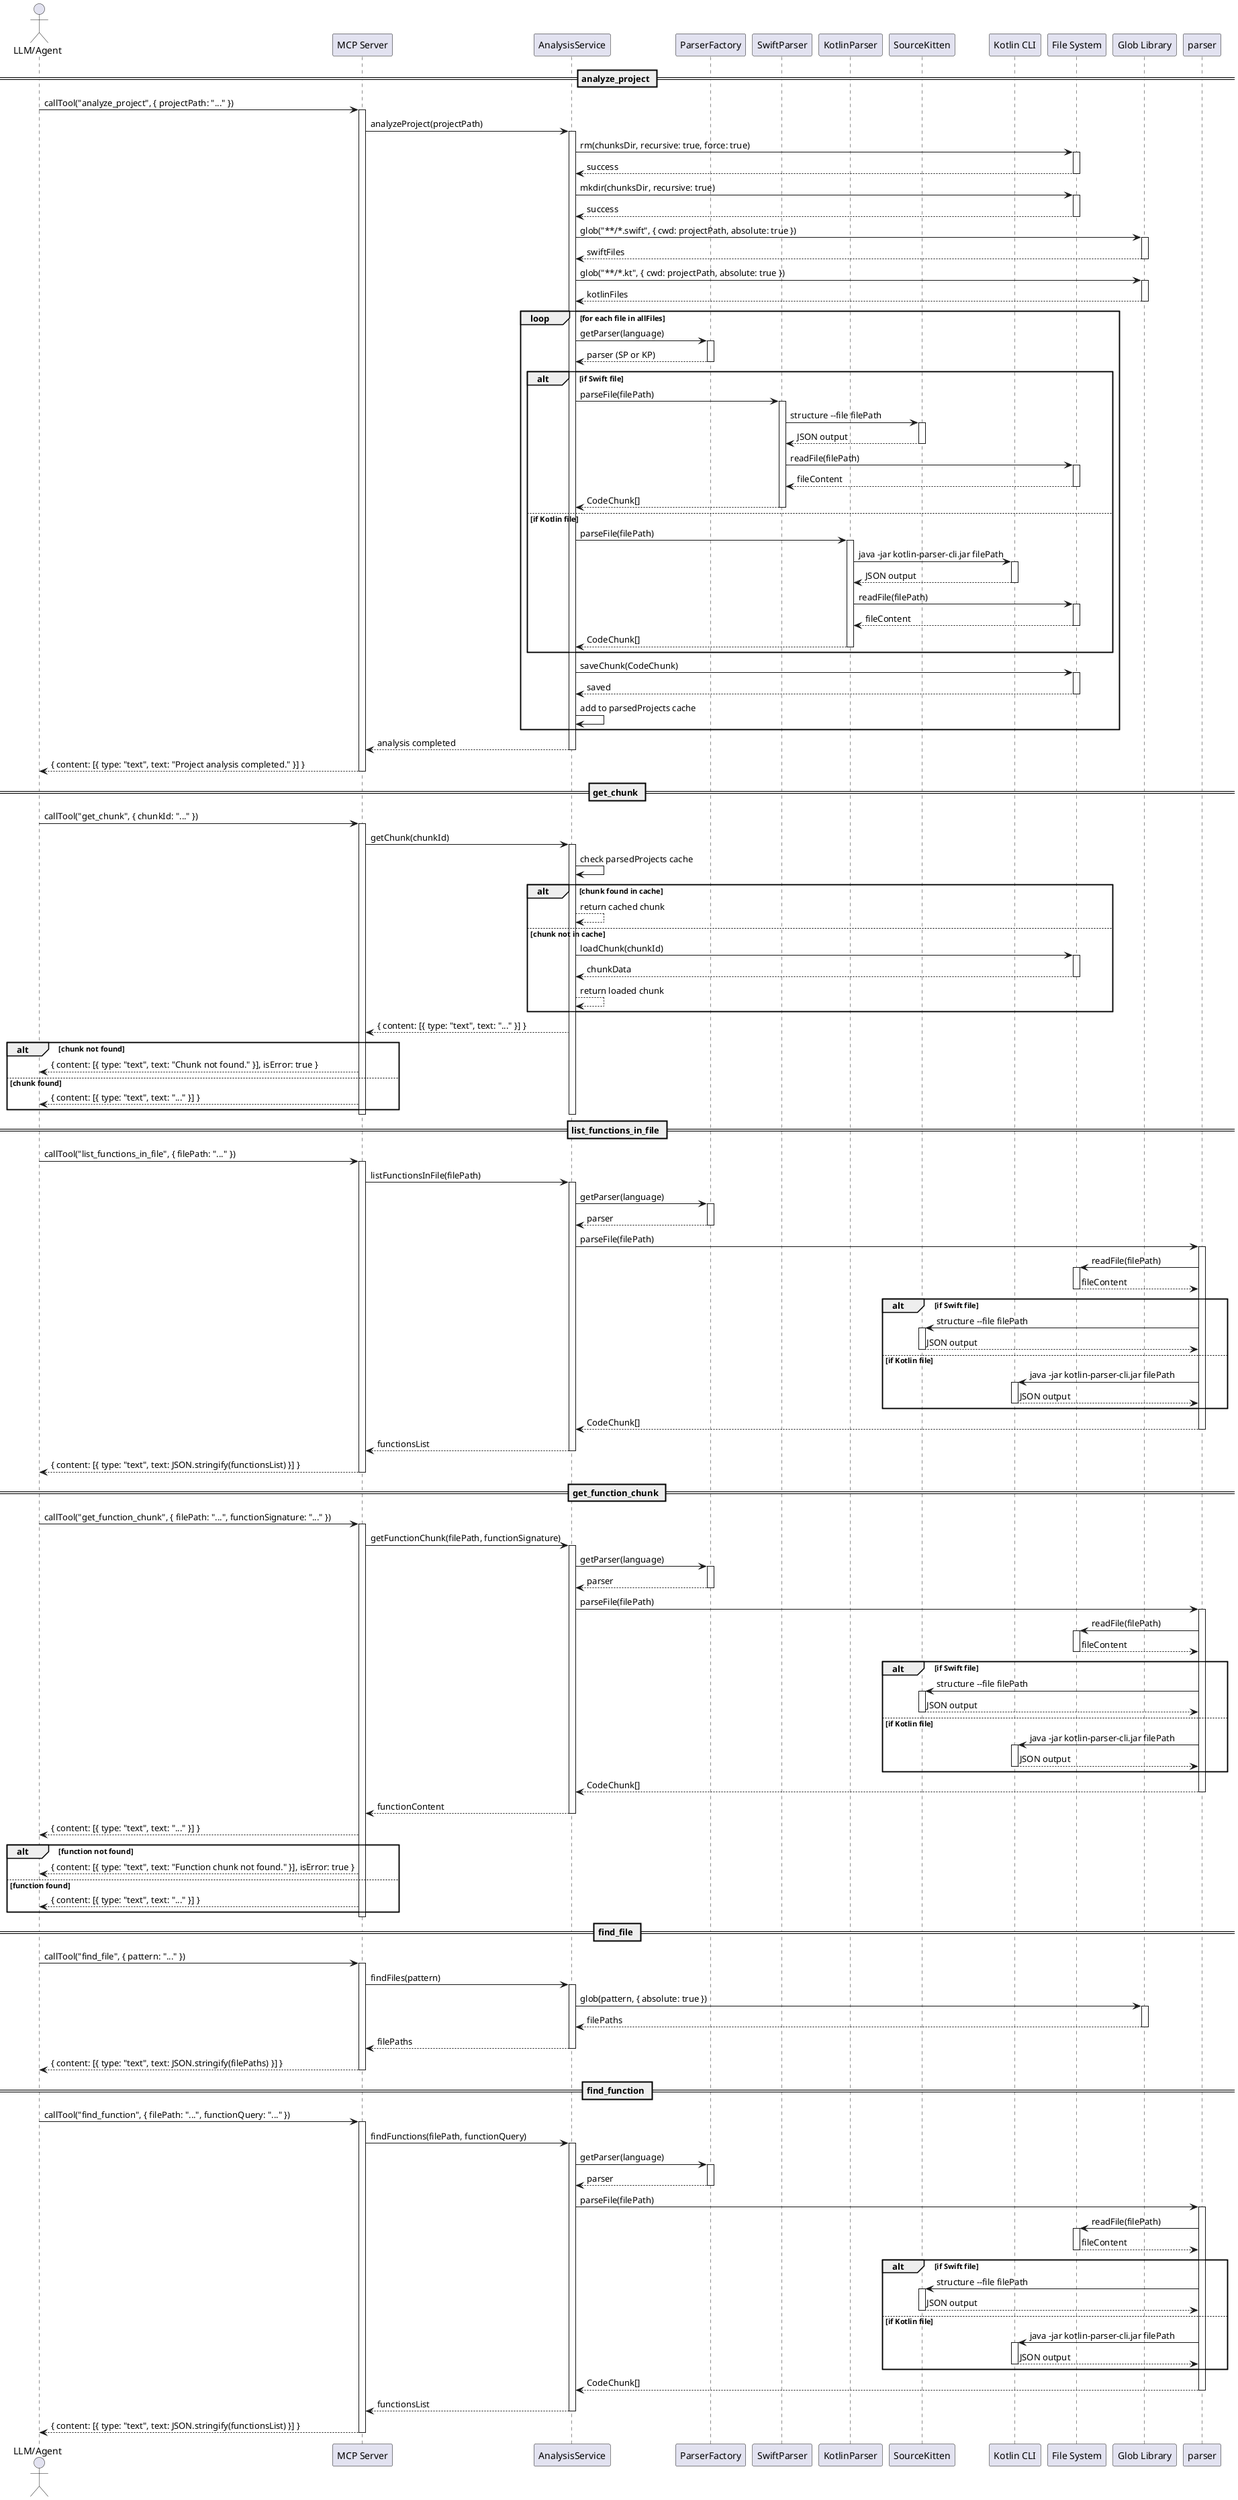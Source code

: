 @startuml

actor "LLM/Agent" as LLM
participant "MCP Server" as Server
participant "AnalysisService" as AS
participant "ParserFactory" as PF
participant "SwiftParser" as SP
participant "KotlinParser" as KP
participant "SourceKitten" as SK
participant "Kotlin CLI" as KCLI
participant "File System" as FS
participant "Glob Library" as GL

== analyze_project ==
LLM -> Server: callTool("analyze_project", { projectPath: "..." })
activate Server
Server -> AS: analyzeProject(projectPath)
activate AS
AS -> FS: rm(chunksDir, recursive: true, force: true)
activate FS
FS --> AS: success
deactivate FS
AS -> FS: mkdir(chunksDir, recursive: true)
activate FS
FS --> AS: success
deactivate FS
AS -> GL: glob("**/*.swift", { cwd: projectPath, absolute: true })
activate GL
GL --> AS: swiftFiles
deactivate GL
AS -> GL: glob("**/*.kt", { cwd: projectPath, absolute: true })
activate GL
GL --> AS: kotlinFiles
deactivate GL
loop for each file in allFiles
  AS -> PF: getParser(language)
  activate PF
  PF --> AS: parser (SP or KP)
  deactivate PF
  alt if Swift file
    AS -> SP: parseFile(filePath)
    activate SP
    SP -> SK: structure --file filePath
    activate SK
    SK --> SP: JSON output
    deactivate SK
    SP -> FS: readFile(filePath)
    activate FS
    FS --> SP: fileContent
    deactivate FS
    SP --> AS: CodeChunk[]
    deactivate SP
  else if Kotlin file
    AS -> KP: parseFile(filePath)
    activate KP
    KP -> KCLI: java -jar kotlin-parser-cli.jar filePath
    activate KCLI
    KCLI --> KP: JSON output
    deactivate KCLI
    KP -> FS: readFile(filePath)
    activate FS
    FS --> KP: fileContent
    deactivate FS
    KP --> AS: CodeChunk[]
    deactivate KP
  end
  AS -> FS: saveChunk(CodeChunk)
  activate FS
  FS --> AS: saved
  deactivate FS
  AS -> AS: add to parsedProjects cache
end
AS --> Server: analysis completed
deactivate AS
Server --> LLM: { content: [{ type: "text", text: "Project analysis completed." }] }
deactivate Server

== get_chunk ==
LLM -> Server: callTool("get_chunk", { chunkId: "..." })
activate Server
Server -> AS: getChunk(chunkId)
activate AS
AS -> AS: check parsedProjects cache
alt chunk found in cache
  AS --> AS: return cached chunk
else chunk not in cache
  AS -> FS: loadChunk(chunkId)
  activate FS
  FS --> AS: chunkData
  deactivate FS
  AS --> AS: return loaded chunk
end
AS --> Server: { content: [{ type: "text", text: "..." }] }
alt chunk not found
  Server --> LLM: { content: [{ type: "text", text: "Chunk not found." }], isError: true }
else chunk found
  Server --> LLM: { content: [{ type: "text", text: "..." }] }
end
deactivate AS
deactivate Server

== list_functions_in_file ==
LLM -> Server: callTool("list_functions_in_file", { filePath: "..." })
activate Server
Server -> AS: listFunctionsInFile(filePath)
activate AS
AS -> PF: getParser(language)
activate PF
PF --> AS: parser
deactivate PF
AS -> parser: parseFile(filePath)
activate parser
parser -> FS: readFile(filePath)
activate FS
FS --> parser: fileContent
deactivate FS
alt if Swift file
  parser -> SK: structure --file filePath
  activate SK
  SK --> parser: JSON output
  deactivate SK
else if Kotlin file
  parser -> KCLI: java -jar kotlin-parser-cli.jar filePath
  activate KCLI
  KCLI --> parser: JSON output
  deactivate KCLI
end
parser --> AS: CodeChunk[]
deactivate parser
AS --> Server: functionsList
deactivate AS
Server --> LLM: { content: [{ type: "text", text: JSON.stringify(functionsList) }] }
deactivate Server

== get_function_chunk ==
LLM -> Server: callTool("get_function_chunk", { filePath: "...", functionSignature: "..." })
activate Server
Server -> AS: getFunctionChunk(filePath, functionSignature)
activate AS
AS -> PF: getParser(language)
activate PF
PF --> AS: parser
deactivate PF
AS -> parser: parseFile(filePath)
activate parser
parser -> FS: readFile(filePath)
activate FS
FS --> parser: fileContent
deactivate FS
alt if Swift file
  parser -> SK: structure --file filePath
  activate SK
  SK --> parser: JSON output
  deactivate SK
else if Kotlin file
  parser -> KCLI: java -jar kotlin-parser-cli.jar filePath
  activate KCLI
  KCLI --> parser: JSON output
  deactivate KCLI
end
parser --> AS: CodeChunk[]
deactivate parser
AS --> Server: functionContent
deactivate AS
Server --> LLM: { content: [{ type: "text", text: "..." }] }
alt function not found
  Server --> LLM: { content: [{ type: "text", text: "Function chunk not found." }], isError: true }
else function found
  Server --> LLM: { content: [{ type: "text", text: "..." }] }
end
deactivate Server

== find_file ==
LLM -> Server: callTool("find_file", { pattern: "..." })
activate Server
Server -> AS: findFiles(pattern)
activate AS
AS -> GL: glob(pattern, { absolute: true })
activate GL
GL --> AS: filePaths
deactivate GL
AS --> Server: filePaths
deactivate AS
Server --> LLM: { content: [{ type: "text", text: JSON.stringify(filePaths) }] }
deactivate Server

== find_function ==
LLM -> Server: callTool("find_function", { filePath: "...", functionQuery: "..." })
activate Server
Server -> AS: findFunctions(filePath, functionQuery)
activate AS
AS -> PF: getParser(language)
activate PF
PF --> AS: parser
deactivate PF
AS -> parser: parseFile(filePath)
activate parser
parser -> FS: readFile(filePath)
activate FS
FS --> parser: fileContent
deactivate FS
alt if Swift file
  parser -> SK: structure --file filePath
  activate SK
  SK --> parser: JSON output
  deactivate SK
else if Kotlin file
  parser -> KCLI: java -jar kotlin-parser-cli.jar filePath
  activate KCLI
  KCLI --> parser: JSON output
  deactivate KCLI
end
parser --> AS: CodeChunk[]
deactivate parser
AS --> Server: functionsList
deactivate AS
Server --> LLM: { content: [{ type: "text", text: JSON.stringify(functionsList) }] }
deactivate Server

@enduml